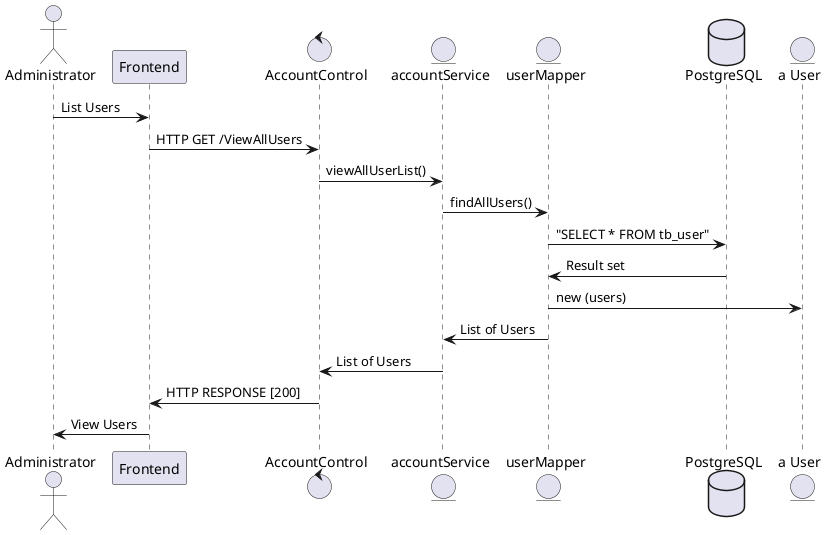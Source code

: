 @startuml
actor       Administrator       as Foo0
participant Frontend            as Foo1
control     AccountControl      as Foo2
entity      accountService      as Foo3
entity      userMapper          as Foo4
database    PostgreSQL          as Foo5
entity      "a User"            as Foo6
Foo0 -> Foo1 : List Users 
Foo1 -> Foo2 : HTTP GET /ViewAllUsers
Foo2 -> Foo3 : viewAllUserList()
Foo3 -> Foo4 : findAllUsers()
Foo4 -> Foo5 : "SELECT * FROM tb_user"
Foo4 <- Foo5 : Result set
Foo4 -> Foo6 : new (users)
Foo3 <- Foo4 : List of Users
Foo2 <- Foo3 : List of Users
Foo1 <- Foo2 : HTTP RESPONSE [200]
Foo0 <- Foo1 : View Users
@enduml
